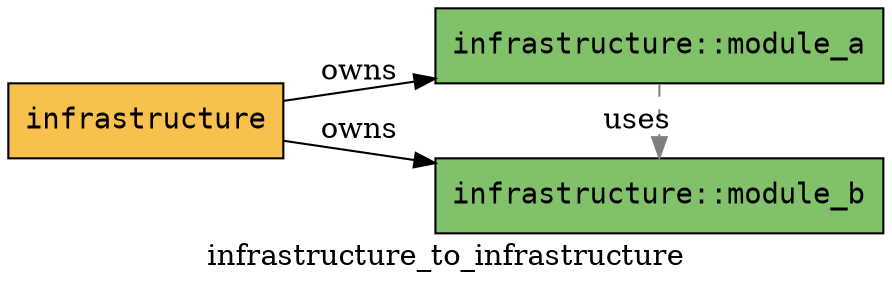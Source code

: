 digraph {
    graph [
        label="infrastructure_to_infrastructure",
        layout=dot,
        rankdir=LR
    ];
    
    node [
        fontname="monospace",
        shape="box",
        style="filled"
    ];
    
    "my_app::infrastructure" [label="infrastructure", fillcolor="#f8c04c"];
    "my_app::infrastructure::module_a" [label="infrastructure::module_a", fillcolor="#81c169"];
    "my_app::infrastructure::module_b" [label="infrastructure::module_b", fillcolor="#81c169"];
    
    "my_app::infrastructure" -> "my_app::infrastructure::module_a" [label="owns", color="#000000", style="solid", constraint=true];
    "my_app::infrastructure" -> "my_app::infrastructure::module_b" [label="owns", color="#000000", style="solid", constraint=true];
    
    "my_app::infrastructure::module_a" -> "my_app::infrastructure::module_b" [label="uses", color="#7f7f7f", style="dashed", constraint=false];
}